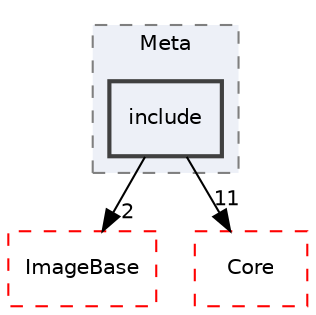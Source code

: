 digraph "include"
{
 // LATEX_PDF_SIZE
  edge [fontname="Helvetica",fontsize="10",labelfontname="Helvetica",labelfontsize="10"];
  node [fontname="Helvetica",fontsize="10",shape=record];
  compound=true
  subgraph clusterdir_6b363e98f985d36937ccfa09a8609e83 {
    graph [ bgcolor="#edf0f7", pencolor="grey50", style="filled,dashed,", label="Meta", fontname="Helvetica", fontsize="10", URL="dir_6b363e98f985d36937ccfa09a8609e83.html"]
  dir_e5d42ddb1e8bccbf56983df7a559eaa3 [shape=box, label="include", style="filled,bold,", fillcolor="#edf0f7", color="grey25", URL="dir_e5d42ddb1e8bccbf56983df7a559eaa3.html"];
  }
  dir_020f7385454ba6ea738f2859cea00f45 [shape=box, label="ImageBase", style="dashed,", fillcolor="#edf0f7", color="red", URL="dir_020f7385454ba6ea738f2859cea00f45.html"];
  dir_cac7f9cecb9aa42a0bd05452dddd8a21 [shape=box, label="Core", style="dashed,", fillcolor="#edf0f7", color="red", URL="dir_cac7f9cecb9aa42a0bd05452dddd8a21.html"];
  dir_e5d42ddb1e8bccbf56983df7a559eaa3->dir_020f7385454ba6ea738f2859cea00f45 [headlabel="2", labeldistance=1.5 headhref="dir_000132_000046.html"];
  dir_e5d42ddb1e8bccbf56983df7a559eaa3->dir_cac7f9cecb9aa42a0bd05452dddd8a21 [headlabel="11", labeldistance=1.5 headhref="dir_000132_000014.html"];
}
